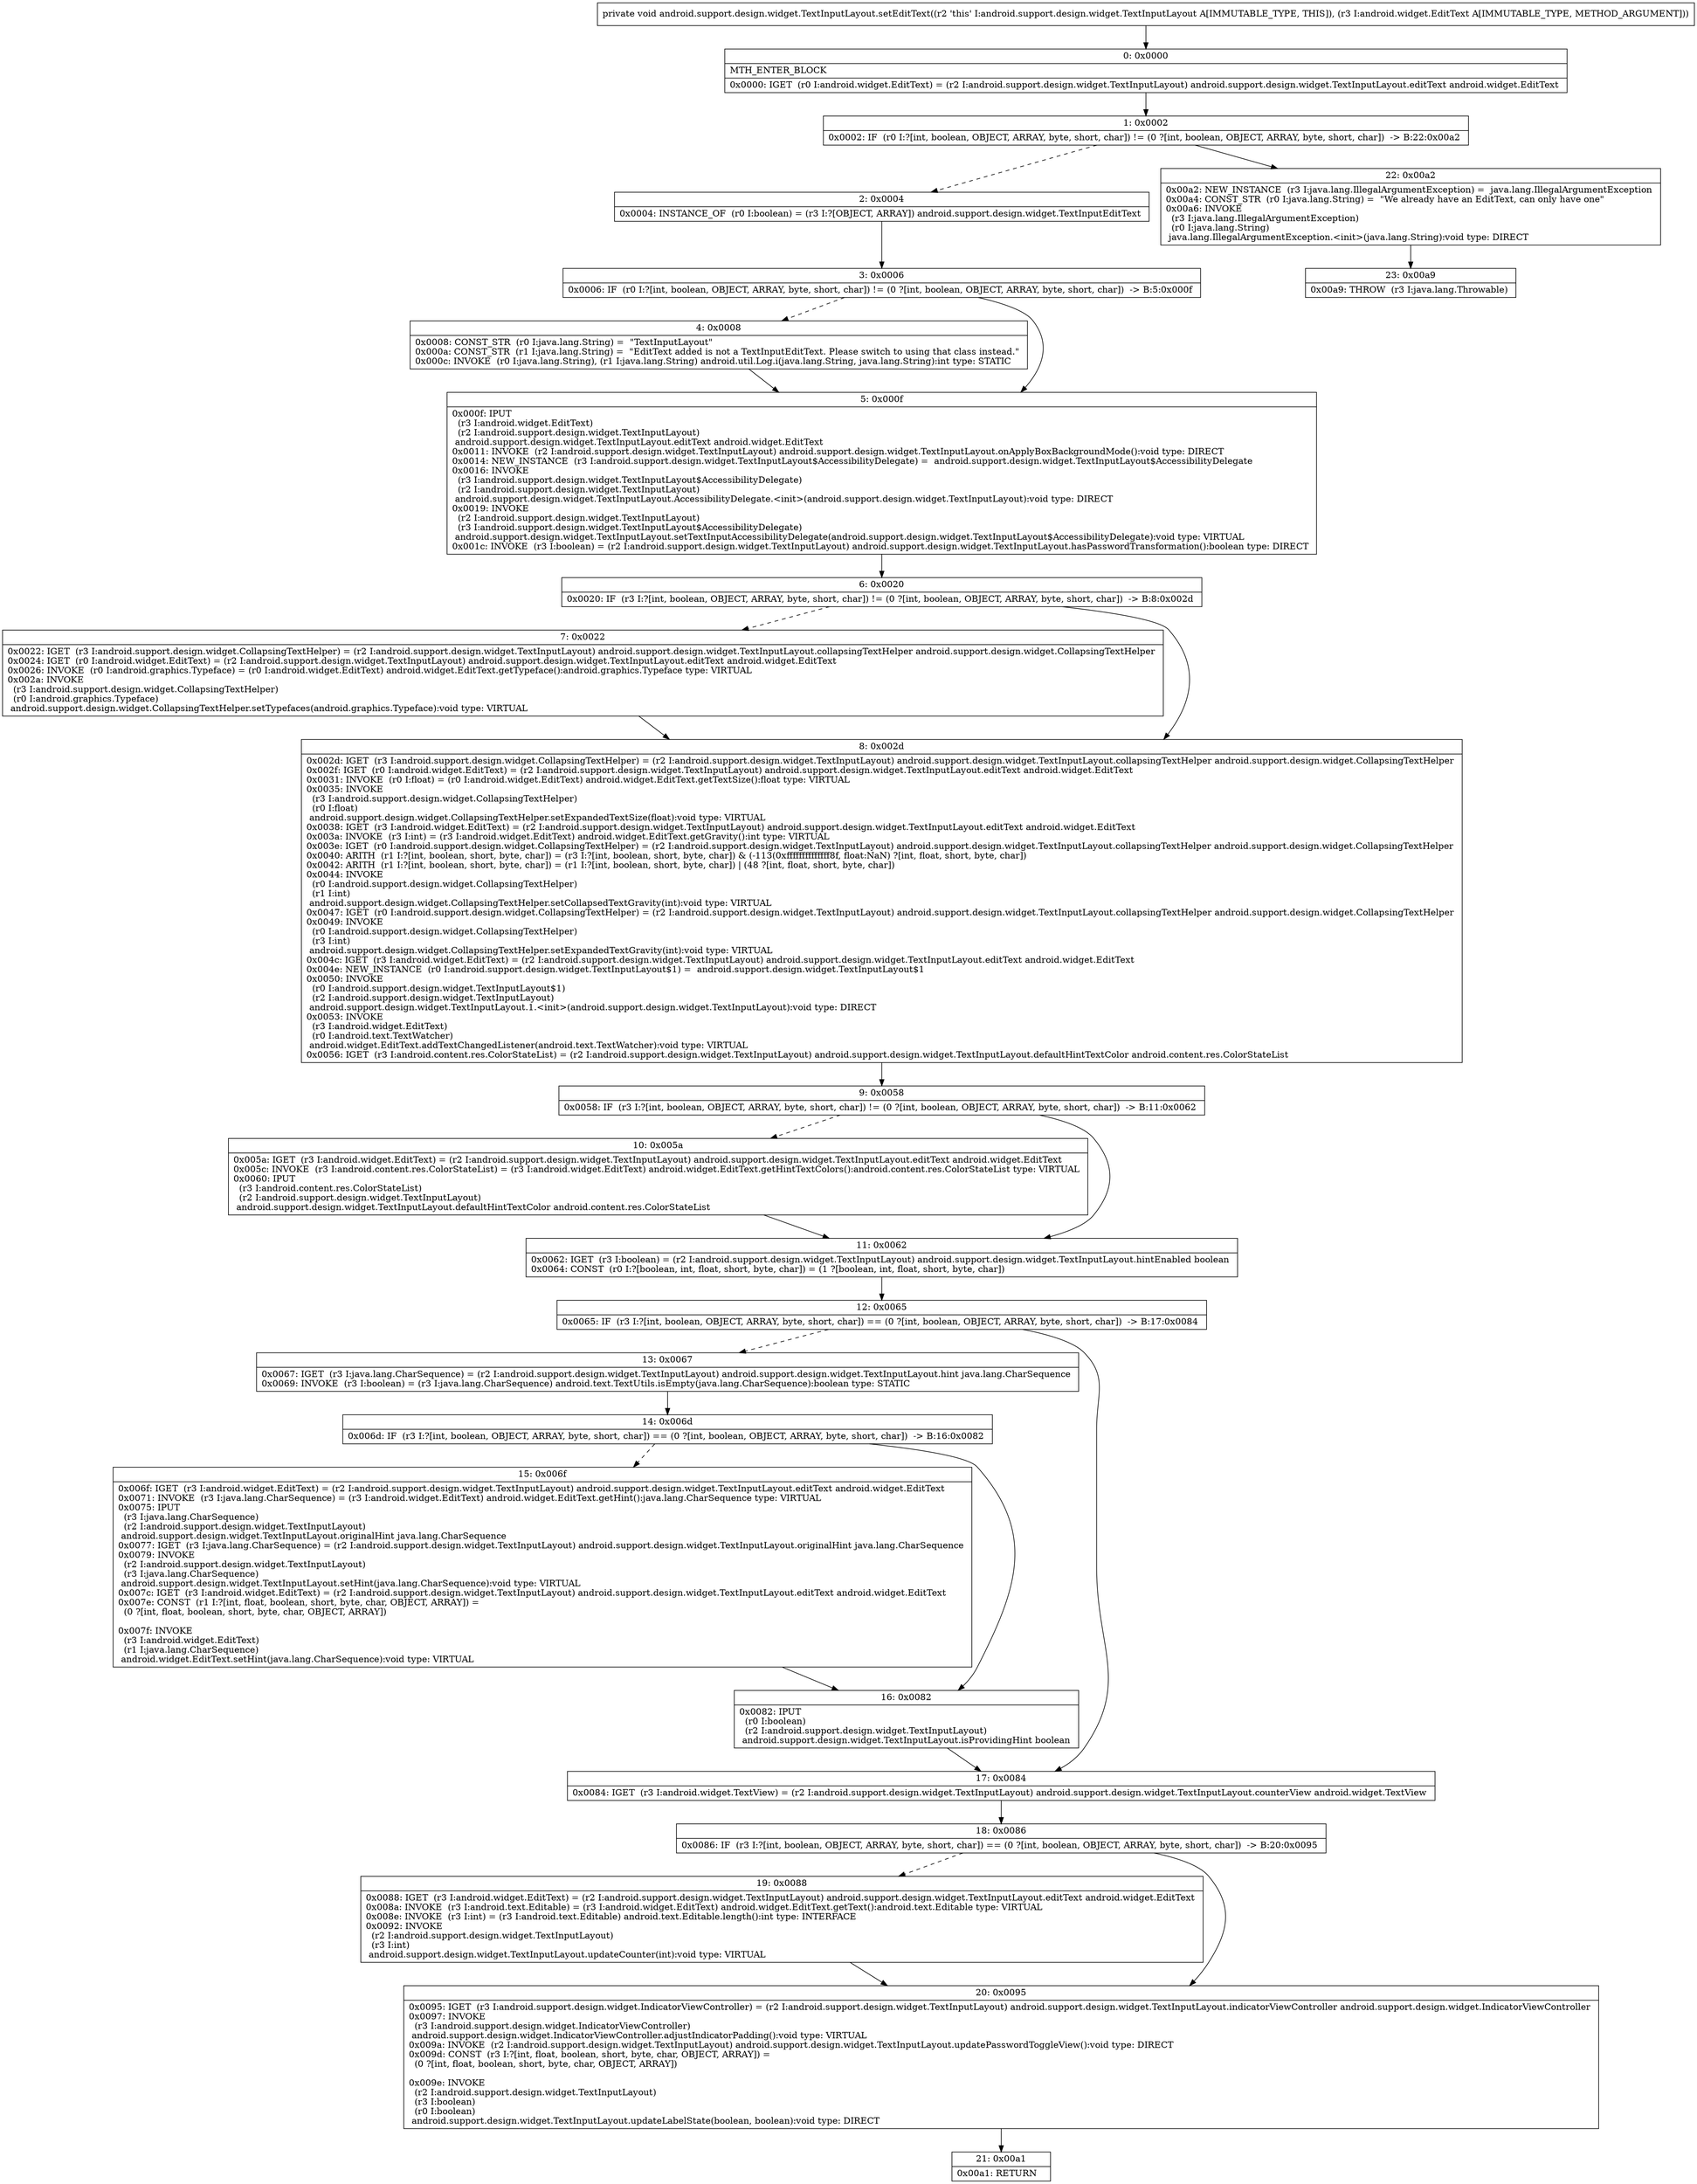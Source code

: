 digraph "CFG forandroid.support.design.widget.TextInputLayout.setEditText(Landroid\/widget\/EditText;)V" {
Node_0 [shape=record,label="{0\:\ 0x0000|MTH_ENTER_BLOCK\l|0x0000: IGET  (r0 I:android.widget.EditText) = (r2 I:android.support.design.widget.TextInputLayout) android.support.design.widget.TextInputLayout.editText android.widget.EditText \l}"];
Node_1 [shape=record,label="{1\:\ 0x0002|0x0002: IF  (r0 I:?[int, boolean, OBJECT, ARRAY, byte, short, char]) != (0 ?[int, boolean, OBJECT, ARRAY, byte, short, char])  \-\> B:22:0x00a2 \l}"];
Node_2 [shape=record,label="{2\:\ 0x0004|0x0004: INSTANCE_OF  (r0 I:boolean) = (r3 I:?[OBJECT, ARRAY]) android.support.design.widget.TextInputEditText \l}"];
Node_3 [shape=record,label="{3\:\ 0x0006|0x0006: IF  (r0 I:?[int, boolean, OBJECT, ARRAY, byte, short, char]) != (0 ?[int, boolean, OBJECT, ARRAY, byte, short, char])  \-\> B:5:0x000f \l}"];
Node_4 [shape=record,label="{4\:\ 0x0008|0x0008: CONST_STR  (r0 I:java.lang.String) =  \"TextInputLayout\" \l0x000a: CONST_STR  (r1 I:java.lang.String) =  \"EditText added is not a TextInputEditText. Please switch to using that class instead.\" \l0x000c: INVOKE  (r0 I:java.lang.String), (r1 I:java.lang.String) android.util.Log.i(java.lang.String, java.lang.String):int type: STATIC \l}"];
Node_5 [shape=record,label="{5\:\ 0x000f|0x000f: IPUT  \l  (r3 I:android.widget.EditText)\l  (r2 I:android.support.design.widget.TextInputLayout)\l android.support.design.widget.TextInputLayout.editText android.widget.EditText \l0x0011: INVOKE  (r2 I:android.support.design.widget.TextInputLayout) android.support.design.widget.TextInputLayout.onApplyBoxBackgroundMode():void type: DIRECT \l0x0014: NEW_INSTANCE  (r3 I:android.support.design.widget.TextInputLayout$AccessibilityDelegate) =  android.support.design.widget.TextInputLayout$AccessibilityDelegate \l0x0016: INVOKE  \l  (r3 I:android.support.design.widget.TextInputLayout$AccessibilityDelegate)\l  (r2 I:android.support.design.widget.TextInputLayout)\l android.support.design.widget.TextInputLayout.AccessibilityDelegate.\<init\>(android.support.design.widget.TextInputLayout):void type: DIRECT \l0x0019: INVOKE  \l  (r2 I:android.support.design.widget.TextInputLayout)\l  (r3 I:android.support.design.widget.TextInputLayout$AccessibilityDelegate)\l android.support.design.widget.TextInputLayout.setTextInputAccessibilityDelegate(android.support.design.widget.TextInputLayout$AccessibilityDelegate):void type: VIRTUAL \l0x001c: INVOKE  (r3 I:boolean) = (r2 I:android.support.design.widget.TextInputLayout) android.support.design.widget.TextInputLayout.hasPasswordTransformation():boolean type: DIRECT \l}"];
Node_6 [shape=record,label="{6\:\ 0x0020|0x0020: IF  (r3 I:?[int, boolean, OBJECT, ARRAY, byte, short, char]) != (0 ?[int, boolean, OBJECT, ARRAY, byte, short, char])  \-\> B:8:0x002d \l}"];
Node_7 [shape=record,label="{7\:\ 0x0022|0x0022: IGET  (r3 I:android.support.design.widget.CollapsingTextHelper) = (r2 I:android.support.design.widget.TextInputLayout) android.support.design.widget.TextInputLayout.collapsingTextHelper android.support.design.widget.CollapsingTextHelper \l0x0024: IGET  (r0 I:android.widget.EditText) = (r2 I:android.support.design.widget.TextInputLayout) android.support.design.widget.TextInputLayout.editText android.widget.EditText \l0x0026: INVOKE  (r0 I:android.graphics.Typeface) = (r0 I:android.widget.EditText) android.widget.EditText.getTypeface():android.graphics.Typeface type: VIRTUAL \l0x002a: INVOKE  \l  (r3 I:android.support.design.widget.CollapsingTextHelper)\l  (r0 I:android.graphics.Typeface)\l android.support.design.widget.CollapsingTextHelper.setTypefaces(android.graphics.Typeface):void type: VIRTUAL \l}"];
Node_8 [shape=record,label="{8\:\ 0x002d|0x002d: IGET  (r3 I:android.support.design.widget.CollapsingTextHelper) = (r2 I:android.support.design.widget.TextInputLayout) android.support.design.widget.TextInputLayout.collapsingTextHelper android.support.design.widget.CollapsingTextHelper \l0x002f: IGET  (r0 I:android.widget.EditText) = (r2 I:android.support.design.widget.TextInputLayout) android.support.design.widget.TextInputLayout.editText android.widget.EditText \l0x0031: INVOKE  (r0 I:float) = (r0 I:android.widget.EditText) android.widget.EditText.getTextSize():float type: VIRTUAL \l0x0035: INVOKE  \l  (r3 I:android.support.design.widget.CollapsingTextHelper)\l  (r0 I:float)\l android.support.design.widget.CollapsingTextHelper.setExpandedTextSize(float):void type: VIRTUAL \l0x0038: IGET  (r3 I:android.widget.EditText) = (r2 I:android.support.design.widget.TextInputLayout) android.support.design.widget.TextInputLayout.editText android.widget.EditText \l0x003a: INVOKE  (r3 I:int) = (r3 I:android.widget.EditText) android.widget.EditText.getGravity():int type: VIRTUAL \l0x003e: IGET  (r0 I:android.support.design.widget.CollapsingTextHelper) = (r2 I:android.support.design.widget.TextInputLayout) android.support.design.widget.TextInputLayout.collapsingTextHelper android.support.design.widget.CollapsingTextHelper \l0x0040: ARITH  (r1 I:?[int, boolean, short, byte, char]) = (r3 I:?[int, boolean, short, byte, char]) & (\-113(0xffffffffffffff8f, float:NaN) ?[int, float, short, byte, char]) \l0x0042: ARITH  (r1 I:?[int, boolean, short, byte, char]) = (r1 I:?[int, boolean, short, byte, char]) \| (48 ?[int, float, short, byte, char]) \l0x0044: INVOKE  \l  (r0 I:android.support.design.widget.CollapsingTextHelper)\l  (r1 I:int)\l android.support.design.widget.CollapsingTextHelper.setCollapsedTextGravity(int):void type: VIRTUAL \l0x0047: IGET  (r0 I:android.support.design.widget.CollapsingTextHelper) = (r2 I:android.support.design.widget.TextInputLayout) android.support.design.widget.TextInputLayout.collapsingTextHelper android.support.design.widget.CollapsingTextHelper \l0x0049: INVOKE  \l  (r0 I:android.support.design.widget.CollapsingTextHelper)\l  (r3 I:int)\l android.support.design.widget.CollapsingTextHelper.setExpandedTextGravity(int):void type: VIRTUAL \l0x004c: IGET  (r3 I:android.widget.EditText) = (r2 I:android.support.design.widget.TextInputLayout) android.support.design.widget.TextInputLayout.editText android.widget.EditText \l0x004e: NEW_INSTANCE  (r0 I:android.support.design.widget.TextInputLayout$1) =  android.support.design.widget.TextInputLayout$1 \l0x0050: INVOKE  \l  (r0 I:android.support.design.widget.TextInputLayout$1)\l  (r2 I:android.support.design.widget.TextInputLayout)\l android.support.design.widget.TextInputLayout.1.\<init\>(android.support.design.widget.TextInputLayout):void type: DIRECT \l0x0053: INVOKE  \l  (r3 I:android.widget.EditText)\l  (r0 I:android.text.TextWatcher)\l android.widget.EditText.addTextChangedListener(android.text.TextWatcher):void type: VIRTUAL \l0x0056: IGET  (r3 I:android.content.res.ColorStateList) = (r2 I:android.support.design.widget.TextInputLayout) android.support.design.widget.TextInputLayout.defaultHintTextColor android.content.res.ColorStateList \l}"];
Node_9 [shape=record,label="{9\:\ 0x0058|0x0058: IF  (r3 I:?[int, boolean, OBJECT, ARRAY, byte, short, char]) != (0 ?[int, boolean, OBJECT, ARRAY, byte, short, char])  \-\> B:11:0x0062 \l}"];
Node_10 [shape=record,label="{10\:\ 0x005a|0x005a: IGET  (r3 I:android.widget.EditText) = (r2 I:android.support.design.widget.TextInputLayout) android.support.design.widget.TextInputLayout.editText android.widget.EditText \l0x005c: INVOKE  (r3 I:android.content.res.ColorStateList) = (r3 I:android.widget.EditText) android.widget.EditText.getHintTextColors():android.content.res.ColorStateList type: VIRTUAL \l0x0060: IPUT  \l  (r3 I:android.content.res.ColorStateList)\l  (r2 I:android.support.design.widget.TextInputLayout)\l android.support.design.widget.TextInputLayout.defaultHintTextColor android.content.res.ColorStateList \l}"];
Node_11 [shape=record,label="{11\:\ 0x0062|0x0062: IGET  (r3 I:boolean) = (r2 I:android.support.design.widget.TextInputLayout) android.support.design.widget.TextInputLayout.hintEnabled boolean \l0x0064: CONST  (r0 I:?[boolean, int, float, short, byte, char]) = (1 ?[boolean, int, float, short, byte, char]) \l}"];
Node_12 [shape=record,label="{12\:\ 0x0065|0x0065: IF  (r3 I:?[int, boolean, OBJECT, ARRAY, byte, short, char]) == (0 ?[int, boolean, OBJECT, ARRAY, byte, short, char])  \-\> B:17:0x0084 \l}"];
Node_13 [shape=record,label="{13\:\ 0x0067|0x0067: IGET  (r3 I:java.lang.CharSequence) = (r2 I:android.support.design.widget.TextInputLayout) android.support.design.widget.TextInputLayout.hint java.lang.CharSequence \l0x0069: INVOKE  (r3 I:boolean) = (r3 I:java.lang.CharSequence) android.text.TextUtils.isEmpty(java.lang.CharSequence):boolean type: STATIC \l}"];
Node_14 [shape=record,label="{14\:\ 0x006d|0x006d: IF  (r3 I:?[int, boolean, OBJECT, ARRAY, byte, short, char]) == (0 ?[int, boolean, OBJECT, ARRAY, byte, short, char])  \-\> B:16:0x0082 \l}"];
Node_15 [shape=record,label="{15\:\ 0x006f|0x006f: IGET  (r3 I:android.widget.EditText) = (r2 I:android.support.design.widget.TextInputLayout) android.support.design.widget.TextInputLayout.editText android.widget.EditText \l0x0071: INVOKE  (r3 I:java.lang.CharSequence) = (r3 I:android.widget.EditText) android.widget.EditText.getHint():java.lang.CharSequence type: VIRTUAL \l0x0075: IPUT  \l  (r3 I:java.lang.CharSequence)\l  (r2 I:android.support.design.widget.TextInputLayout)\l android.support.design.widget.TextInputLayout.originalHint java.lang.CharSequence \l0x0077: IGET  (r3 I:java.lang.CharSequence) = (r2 I:android.support.design.widget.TextInputLayout) android.support.design.widget.TextInputLayout.originalHint java.lang.CharSequence \l0x0079: INVOKE  \l  (r2 I:android.support.design.widget.TextInputLayout)\l  (r3 I:java.lang.CharSequence)\l android.support.design.widget.TextInputLayout.setHint(java.lang.CharSequence):void type: VIRTUAL \l0x007c: IGET  (r3 I:android.widget.EditText) = (r2 I:android.support.design.widget.TextInputLayout) android.support.design.widget.TextInputLayout.editText android.widget.EditText \l0x007e: CONST  (r1 I:?[int, float, boolean, short, byte, char, OBJECT, ARRAY]) = \l  (0 ?[int, float, boolean, short, byte, char, OBJECT, ARRAY])\l \l0x007f: INVOKE  \l  (r3 I:android.widget.EditText)\l  (r1 I:java.lang.CharSequence)\l android.widget.EditText.setHint(java.lang.CharSequence):void type: VIRTUAL \l}"];
Node_16 [shape=record,label="{16\:\ 0x0082|0x0082: IPUT  \l  (r0 I:boolean)\l  (r2 I:android.support.design.widget.TextInputLayout)\l android.support.design.widget.TextInputLayout.isProvidingHint boolean \l}"];
Node_17 [shape=record,label="{17\:\ 0x0084|0x0084: IGET  (r3 I:android.widget.TextView) = (r2 I:android.support.design.widget.TextInputLayout) android.support.design.widget.TextInputLayout.counterView android.widget.TextView \l}"];
Node_18 [shape=record,label="{18\:\ 0x0086|0x0086: IF  (r3 I:?[int, boolean, OBJECT, ARRAY, byte, short, char]) == (0 ?[int, boolean, OBJECT, ARRAY, byte, short, char])  \-\> B:20:0x0095 \l}"];
Node_19 [shape=record,label="{19\:\ 0x0088|0x0088: IGET  (r3 I:android.widget.EditText) = (r2 I:android.support.design.widget.TextInputLayout) android.support.design.widget.TextInputLayout.editText android.widget.EditText \l0x008a: INVOKE  (r3 I:android.text.Editable) = (r3 I:android.widget.EditText) android.widget.EditText.getText():android.text.Editable type: VIRTUAL \l0x008e: INVOKE  (r3 I:int) = (r3 I:android.text.Editable) android.text.Editable.length():int type: INTERFACE \l0x0092: INVOKE  \l  (r2 I:android.support.design.widget.TextInputLayout)\l  (r3 I:int)\l android.support.design.widget.TextInputLayout.updateCounter(int):void type: VIRTUAL \l}"];
Node_20 [shape=record,label="{20\:\ 0x0095|0x0095: IGET  (r3 I:android.support.design.widget.IndicatorViewController) = (r2 I:android.support.design.widget.TextInputLayout) android.support.design.widget.TextInputLayout.indicatorViewController android.support.design.widget.IndicatorViewController \l0x0097: INVOKE  \l  (r3 I:android.support.design.widget.IndicatorViewController)\l android.support.design.widget.IndicatorViewController.adjustIndicatorPadding():void type: VIRTUAL \l0x009a: INVOKE  (r2 I:android.support.design.widget.TextInputLayout) android.support.design.widget.TextInputLayout.updatePasswordToggleView():void type: DIRECT \l0x009d: CONST  (r3 I:?[int, float, boolean, short, byte, char, OBJECT, ARRAY]) = \l  (0 ?[int, float, boolean, short, byte, char, OBJECT, ARRAY])\l \l0x009e: INVOKE  \l  (r2 I:android.support.design.widget.TextInputLayout)\l  (r3 I:boolean)\l  (r0 I:boolean)\l android.support.design.widget.TextInputLayout.updateLabelState(boolean, boolean):void type: DIRECT \l}"];
Node_21 [shape=record,label="{21\:\ 0x00a1|0x00a1: RETURN   \l}"];
Node_22 [shape=record,label="{22\:\ 0x00a2|0x00a2: NEW_INSTANCE  (r3 I:java.lang.IllegalArgumentException) =  java.lang.IllegalArgumentException \l0x00a4: CONST_STR  (r0 I:java.lang.String) =  \"We already have an EditText, can only have one\" \l0x00a6: INVOKE  \l  (r3 I:java.lang.IllegalArgumentException)\l  (r0 I:java.lang.String)\l java.lang.IllegalArgumentException.\<init\>(java.lang.String):void type: DIRECT \l}"];
Node_23 [shape=record,label="{23\:\ 0x00a9|0x00a9: THROW  (r3 I:java.lang.Throwable) \l}"];
MethodNode[shape=record,label="{private void android.support.design.widget.TextInputLayout.setEditText((r2 'this' I:android.support.design.widget.TextInputLayout A[IMMUTABLE_TYPE, THIS]), (r3 I:android.widget.EditText A[IMMUTABLE_TYPE, METHOD_ARGUMENT])) }"];
MethodNode -> Node_0;
Node_0 -> Node_1;
Node_1 -> Node_2[style=dashed];
Node_1 -> Node_22;
Node_2 -> Node_3;
Node_3 -> Node_4[style=dashed];
Node_3 -> Node_5;
Node_4 -> Node_5;
Node_5 -> Node_6;
Node_6 -> Node_7[style=dashed];
Node_6 -> Node_8;
Node_7 -> Node_8;
Node_8 -> Node_9;
Node_9 -> Node_10[style=dashed];
Node_9 -> Node_11;
Node_10 -> Node_11;
Node_11 -> Node_12;
Node_12 -> Node_13[style=dashed];
Node_12 -> Node_17;
Node_13 -> Node_14;
Node_14 -> Node_15[style=dashed];
Node_14 -> Node_16;
Node_15 -> Node_16;
Node_16 -> Node_17;
Node_17 -> Node_18;
Node_18 -> Node_19[style=dashed];
Node_18 -> Node_20;
Node_19 -> Node_20;
Node_20 -> Node_21;
Node_22 -> Node_23;
}

